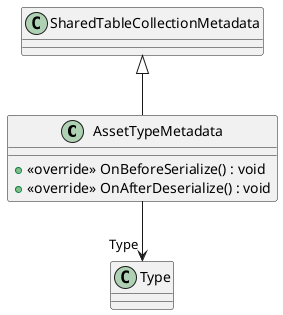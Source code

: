 @startuml
class AssetTypeMetadata {
    + <<override>> OnBeforeSerialize() : void
    + <<override>> OnAfterDeserialize() : void
}
SharedTableCollectionMetadata <|-- AssetTypeMetadata
AssetTypeMetadata --> "Type" Type
@enduml
